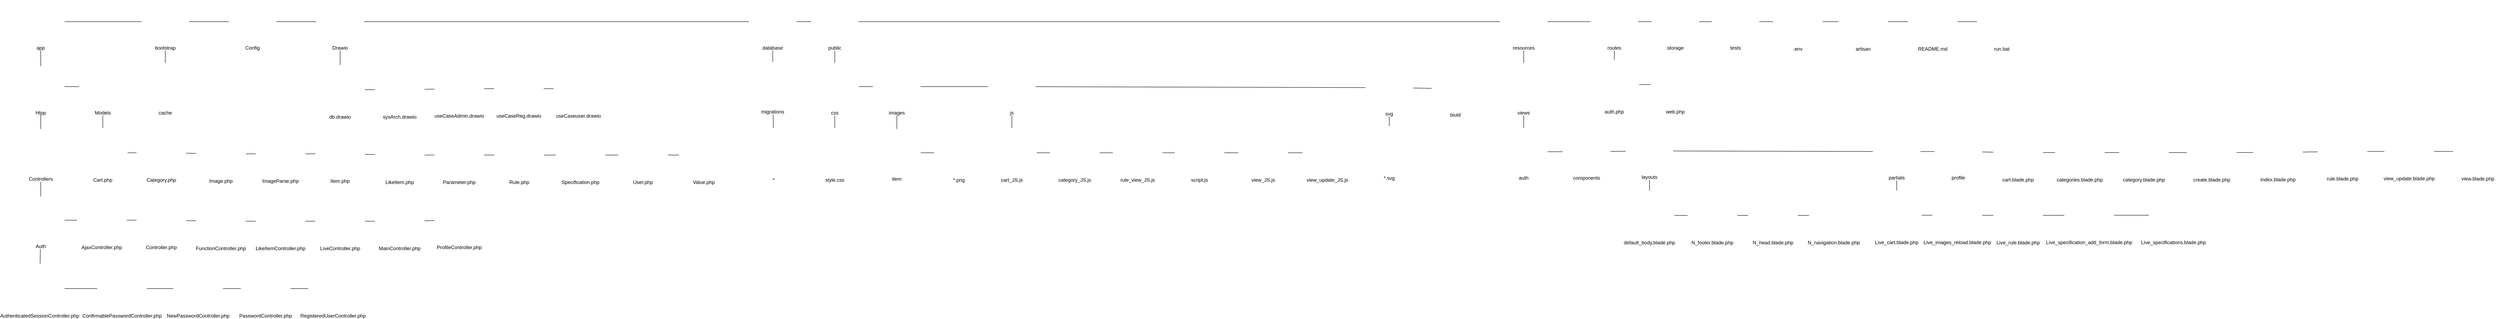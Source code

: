 <mxfile>
    <diagram id="yG9zDVficsGJ1vfVRRgx" name="Page-1">
        <mxGraphModel dx="2210" dy="1505" grid="0" gridSize="10" guides="1" tooltips="1" connect="1" arrows="1" fold="1" page="0" pageScale="1" pageWidth="850" pageHeight="1100" math="0" shadow="0">
            <root>
                <mxCell id="0"/>
                <mxCell id="1" parent="0"/>
                <mxCell id="23" value="" style="edgeStyle=none;curved=1;rounded=0;orthogonalLoop=1;jettySize=auto;html=1;fontColor=default;endArrow=none;endFill=0;startSize=14;endSize=14;sourcePerimeterSpacing=8;targetPerimeterSpacing=8;" edge="1" parent="1" source="5" target="22">
                    <mxGeometry relative="1" as="geometry"/>
                </mxCell>
                <mxCell id="5" value="AjaxController.php" style="shape=image;imageAspect=0;aspect=fixed;verticalLabelPosition=bottom;verticalAlign=top;image=https://www.svgrepo.com/show/532778/file-minus-alt.svg;" parent="1" vertex="1">
                    <mxGeometry x="-150" y="388.5" width="104" height="104" as="geometry"/>
                </mxCell>
                <mxCell id="11" value="" style="edgeStyle=none;curved=1;rounded=0;orthogonalLoop=1;jettySize=auto;html=1;endArrow=none;startSize=14;endSize=14;sourcePerimeterSpacing=8;targetPerimeterSpacing=8;entryX=0.5;entryY=0;entryDx=0;entryDy=0;endFill=0;" edge="1" parent="1" source="6" target="14">
                    <mxGeometry relative="1" as="geometry">
                        <mxPoint x="-245.5" y="75" as="targetPoint"/>
                    </mxGeometry>
                </mxCell>
                <mxCell id="6" value="app" style="shape=image;imageAspect=0;aspect=fixed;verticalLabelPosition=bottom;verticalAlign=top;image=https://www.svgrepo.com/show/532810/folder.svg;imageBackground=#FFFFFF;labelBackgroundColor=#FFFFFF;labelBorderColor=none;fontColor=default;" parent="1" vertex="1">
                    <mxGeometry x="-295" y="-89" width="99" height="99" as="geometry"/>
                </mxCell>
                <mxCell id="13" value="" style="edgeStyle=none;curved=1;rounded=0;orthogonalLoop=1;jettySize=auto;html=1;fontColor=default;endArrow=none;startSize=14;endSize=14;sourcePerimeterSpacing=8;targetPerimeterSpacing=8;endFill=0;" edge="1" parent="1" source="12" target="6">
                    <mxGeometry relative="1" as="geometry"/>
                </mxCell>
                <mxCell id="75" value="" style="edgeStyle=none;curved=1;rounded=0;orthogonalLoop=1;jettySize=auto;html=1;fontColor=default;endArrow=none;endFill=0;startSize=14;endSize=14;sourcePerimeterSpacing=8;targetPerimeterSpacing=8;" edge="1" parent="1" source="12" target="74">
                    <mxGeometry relative="1" as="geometry"/>
                </mxCell>
                <mxCell id="77" value="" style="edgeStyle=none;curved=1;rounded=0;orthogonalLoop=1;jettySize=auto;html=1;fontColor=default;endArrow=none;endFill=0;startSize=14;endSize=14;sourcePerimeterSpacing=8;targetPerimeterSpacing=8;" edge="1" parent="1" source="12" target="76">
                    <mxGeometry relative="1" as="geometry"/>
                </mxCell>
                <mxCell id="12" value="bootstrap&#10;" style="shape=image;imageAspect=0;aspect=fixed;verticalLabelPosition=bottom;verticalAlign=top;image=https://www.svgrepo.com/show/532810/folder.svg;imageBackground=#FFFFFF;labelBackgroundColor=#FFFFFF;labelBorderColor=none;fontColor=default;" vertex="1" parent="1">
                    <mxGeometry x="6" y="-89" width="99" height="99" as="geometry"/>
                </mxCell>
                <mxCell id="16" value="" style="edgeStyle=none;curved=1;rounded=0;orthogonalLoop=1;jettySize=auto;html=1;fontColor=default;endArrow=none;endFill=0;startSize=14;endSize=14;sourcePerimeterSpacing=8;targetPerimeterSpacing=8;" edge="1" parent="1" source="14" target="15">
                    <mxGeometry relative="1" as="geometry"/>
                </mxCell>
                <mxCell id="18" value="" style="edgeStyle=none;curved=1;rounded=0;orthogonalLoop=1;jettySize=auto;html=1;fontColor=default;endArrow=none;endFill=0;startSize=14;endSize=14;sourcePerimeterSpacing=8;targetPerimeterSpacing=8;" edge="1" parent="1" source="14" target="17">
                    <mxGeometry relative="1" as="geometry"/>
                </mxCell>
                <mxCell id="14" value="Htpp" style="shape=image;imageAspect=0;aspect=fixed;verticalLabelPosition=bottom;verticalAlign=top;image=https://www.svgrepo.com/show/532810/folder.svg;imageBackground=#FFFFFF;labelBackgroundColor=#FFFFFF;labelBorderColor=none;fontColor=default;" vertex="1" parent="1">
                    <mxGeometry x="-295" y="68" width="99" height="99" as="geometry"/>
                </mxCell>
                <mxCell id="50" value="" style="edgeStyle=none;curved=1;rounded=0;orthogonalLoop=1;jettySize=auto;html=1;fontColor=default;endArrow=none;endFill=0;startSize=14;endSize=14;sourcePerimeterSpacing=8;targetPerimeterSpacing=8;" edge="1" parent="1" source="15" target="49">
                    <mxGeometry relative="1" as="geometry"/>
                </mxCell>
                <mxCell id="15" value="Models" style="shape=image;imageAspect=0;aspect=fixed;verticalLabelPosition=bottom;verticalAlign=top;image=https://www.svgrepo.com/show/532810/folder.svg;imageBackground=#FFFFFF;labelBackgroundColor=#FFFFFF;labelBorderColor=none;fontColor=default;" vertex="1" parent="1">
                    <mxGeometry x="-145" y="68" width="99" height="99" as="geometry"/>
                </mxCell>
                <mxCell id="20" value="" style="edgeStyle=none;curved=1;rounded=0;orthogonalLoop=1;jettySize=auto;html=1;fontColor=default;endArrow=none;endFill=0;startSize=14;endSize=14;sourcePerimeterSpacing=8;targetPerimeterSpacing=8;" edge="1" parent="1" source="17" target="19">
                    <mxGeometry relative="1" as="geometry"/>
                </mxCell>
                <mxCell id="17" value="Controllers" style="shape=image;imageAspect=0;aspect=fixed;verticalLabelPosition=bottom;verticalAlign=top;image=https://www.svgrepo.com/show/532810/folder.svg;imageBackground=#FFFFFF;labelBackgroundColor=#FFFFFF;labelBorderColor=none;fontColor=default;" vertex="1" parent="1">
                    <mxGeometry x="-295" y="228" width="99" height="99" as="geometry"/>
                </mxCell>
                <mxCell id="21" value="" style="edgeStyle=none;curved=1;rounded=0;orthogonalLoop=1;jettySize=auto;html=1;fontColor=default;endArrow=none;endFill=0;startSize=14;endSize=14;sourcePerimeterSpacing=8;targetPerimeterSpacing=8;" edge="1" parent="1" source="19" target="5">
                    <mxGeometry relative="1" as="geometry"/>
                </mxCell>
                <mxCell id="38" value="" style="edgeStyle=none;curved=1;rounded=0;orthogonalLoop=1;jettySize=auto;html=1;fontColor=default;endArrow=none;endFill=0;startSize=14;endSize=14;sourcePerimeterSpacing=8;targetPerimeterSpacing=8;" edge="1" parent="1" source="19" target="37">
                    <mxGeometry relative="1" as="geometry"/>
                </mxCell>
                <mxCell id="19" value="Auth" style="shape=image;imageAspect=0;aspect=fixed;verticalLabelPosition=bottom;verticalAlign=top;image=https://www.svgrepo.com/show/532810/folder.svg;imageBackground=#FFFFFF;labelBackgroundColor=#FFFFFF;labelBorderColor=none;fontColor=default;" vertex="1" parent="1">
                    <mxGeometry x="-295" y="391" width="99" height="99" as="geometry"/>
                </mxCell>
                <mxCell id="22" value="Controller.php" style="shape=image;imageAspect=0;aspect=fixed;verticalLabelPosition=bottom;verticalAlign=top;image=https://www.svgrepo.com/show/532778/file-minus-alt.svg;" vertex="1" parent="1">
                    <mxGeometry x="-6" y="388.5" width="104" height="104" as="geometry"/>
                </mxCell>
                <mxCell id="25" value="" style="edgeStyle=none;curved=1;rounded=0;orthogonalLoop=1;jettySize=auto;html=1;fontColor=default;endArrow=none;endFill=0;startSize=14;endSize=14;sourcePerimeterSpacing=8;targetPerimeterSpacing=8;" edge="1" parent="1" source="24" target="22">
                    <mxGeometry relative="1" as="geometry"/>
                </mxCell>
                <mxCell id="27" value="" style="edgeStyle=none;curved=1;rounded=0;orthogonalLoop=1;jettySize=auto;html=1;fontColor=default;endArrow=none;endFill=0;startSize=14;endSize=14;sourcePerimeterSpacing=8;targetPerimeterSpacing=8;" edge="1" parent="1" source="24" target="26">
                    <mxGeometry relative="1" as="geometry"/>
                </mxCell>
                <mxCell id="24" value="FunctionController.php" style="shape=image;imageAspect=0;aspect=fixed;verticalLabelPosition=bottom;verticalAlign=top;image=https://www.svgrepo.com/show/532778/file-minus-alt.svg;labelBackgroundColor=#FFFFFF;labelBorderColor=none;fontColor=default;" vertex="1" parent="1">
                    <mxGeometry x="138" y="391" width="104" height="104" as="geometry"/>
                </mxCell>
                <mxCell id="29" value="" style="edgeStyle=none;curved=1;rounded=0;orthogonalLoop=1;jettySize=auto;html=1;fontColor=default;endArrow=none;endFill=0;startSize=14;endSize=14;sourcePerimeterSpacing=8;targetPerimeterSpacing=8;" edge="1" parent="1" source="26" target="28">
                    <mxGeometry relative="1" as="geometry"/>
                </mxCell>
                <mxCell id="26" value="LikeItemController.php" style="shape=image;imageAspect=0;aspect=fixed;verticalLabelPosition=bottom;verticalAlign=top;image=https://www.svgrepo.com/show/532778/file-minus-alt.svg;labelBackgroundColor=#FFFFFF;labelBorderColor=none;fontColor=default;" vertex="1" parent="1">
                    <mxGeometry x="282" y="391" width="104" height="104" as="geometry"/>
                </mxCell>
                <mxCell id="34" value="" style="edgeStyle=none;curved=1;rounded=0;orthogonalLoop=1;jettySize=auto;html=1;fontColor=default;endArrow=none;endFill=0;startSize=14;endSize=14;sourcePerimeterSpacing=8;targetPerimeterSpacing=8;" edge="1" parent="1" source="28" target="32">
                    <mxGeometry relative="1" as="geometry"/>
                </mxCell>
                <mxCell id="28" value="LiveController.php" style="shape=image;imageAspect=0;aspect=fixed;verticalLabelPosition=bottom;verticalAlign=top;image=https://www.svgrepo.com/show/532778/file-minus-alt.svg;labelBackgroundColor=#FFFFFF;labelBorderColor=none;fontColor=default;" vertex="1" parent="1">
                    <mxGeometry x="426" y="391" width="104" height="104" as="geometry"/>
                </mxCell>
                <mxCell id="35" value="" style="edgeStyle=none;curved=1;rounded=0;orthogonalLoop=1;jettySize=auto;html=1;fontColor=default;endArrow=none;endFill=0;startSize=14;endSize=14;sourcePerimeterSpacing=8;targetPerimeterSpacing=8;" edge="1" parent="1" source="32" target="33">
                    <mxGeometry relative="1" as="geometry"/>
                </mxCell>
                <mxCell id="32" value="MainController.php" style="shape=image;imageAspect=0;aspect=fixed;verticalLabelPosition=bottom;verticalAlign=top;image=https://www.svgrepo.com/show/532778/file-minus-alt.svg;labelBackgroundColor=#FFFFFF;labelBorderColor=none;fontColor=default;" vertex="1" parent="1">
                    <mxGeometry x="570" y="391" width="104" height="104" as="geometry"/>
                </mxCell>
                <mxCell id="33" value="ProfileController.php" style="shape=image;imageAspect=0;aspect=fixed;verticalLabelPosition=bottom;verticalAlign=top;image=https://www.svgrepo.com/show/532778/file-minus-alt.svg;labelBackgroundColor=#FFFFFF;labelBorderColor=none;fontColor=default;" vertex="1" parent="1">
                    <mxGeometry x="714" y="388.5" width="104" height="104" as="geometry"/>
                </mxCell>
                <mxCell id="40" value="" style="edgeStyle=none;curved=1;rounded=0;orthogonalLoop=1;jettySize=auto;html=1;fontColor=default;endArrow=none;endFill=0;startSize=14;endSize=14;sourcePerimeterSpacing=8;targetPerimeterSpacing=8;" edge="1" parent="1" source="37" target="39">
                    <mxGeometry relative="1" as="geometry"/>
                </mxCell>
                <mxCell id="37" value="AuthenticatedSessionController.php" style="shape=image;imageAspect=0;aspect=fixed;verticalLabelPosition=bottom;verticalAlign=top;image=https://www.svgrepo.com/show/532778/file-minus-alt.svg;" vertex="1" parent="1">
                    <mxGeometry x="-300" y="554" width="104" height="104" as="geometry"/>
                </mxCell>
                <mxCell id="42" value="" style="edgeStyle=none;curved=1;rounded=0;orthogonalLoop=1;jettySize=auto;html=1;fontColor=default;endArrow=none;endFill=0;startSize=14;endSize=14;sourcePerimeterSpacing=8;targetPerimeterSpacing=8;" edge="1" parent="1" source="39" target="41">
                    <mxGeometry relative="1" as="geometry"/>
                </mxCell>
                <mxCell id="39" value="ConfirmablePasswordController.php" style="shape=image;imageAspect=0;aspect=fixed;verticalLabelPosition=bottom;verticalAlign=top;image=https://www.svgrepo.com/show/532778/file-minus-alt.svg;" vertex="1" parent="1">
                    <mxGeometry x="-101" y="554" width="104" height="104" as="geometry"/>
                </mxCell>
                <mxCell id="44" value="" style="edgeStyle=none;curved=1;rounded=0;orthogonalLoop=1;jettySize=auto;html=1;fontColor=default;endArrow=none;endFill=0;startSize=14;endSize=14;sourcePerimeterSpacing=8;targetPerimeterSpacing=8;" edge="1" parent="1" source="41" target="43">
                    <mxGeometry relative="1" as="geometry"/>
                </mxCell>
                <mxCell id="41" value="NewPasswordController.php" style="shape=image;imageAspect=0;aspect=fixed;verticalLabelPosition=bottom;verticalAlign=top;image=https://www.svgrepo.com/show/532778/file-minus-alt.svg;" vertex="1" parent="1">
                    <mxGeometry x="83" y="554" width="104" height="104" as="geometry"/>
                </mxCell>
                <mxCell id="46" value="" style="edgeStyle=none;curved=1;rounded=0;orthogonalLoop=1;jettySize=auto;html=1;fontColor=default;endArrow=none;endFill=0;startSize=14;endSize=14;sourcePerimeterSpacing=8;targetPerimeterSpacing=8;" edge="1" parent="1" source="43" target="45">
                    <mxGeometry relative="1" as="geometry"/>
                </mxCell>
                <mxCell id="43" value="PasswordController.php" style="shape=image;imageAspect=0;aspect=fixed;verticalLabelPosition=bottom;verticalAlign=top;image=https://www.svgrepo.com/show/532778/file-minus-alt.svg;" vertex="1" parent="1">
                    <mxGeometry x="246" y="554" width="104" height="104" as="geometry"/>
                </mxCell>
                <mxCell id="45" value="RegisteredUserController.php" style="shape=image;imageAspect=0;aspect=fixed;verticalLabelPosition=bottom;verticalAlign=top;image=https://www.svgrepo.com/show/532778/file-minus-alt.svg;" vertex="1" parent="1">
                    <mxGeometry x="409" y="554" width="104" height="104" as="geometry"/>
                </mxCell>
                <mxCell id="52" value="" style="edgeStyle=none;curved=1;rounded=0;orthogonalLoop=1;jettySize=auto;html=1;fontColor=default;endArrow=none;endFill=0;startSize=14;endSize=14;sourcePerimeterSpacing=8;targetPerimeterSpacing=8;" edge="1" parent="1" source="49" target="51">
                    <mxGeometry relative="1" as="geometry"/>
                </mxCell>
                <mxCell id="49" value="Cart.php" style="shape=image;imageAspect=0;aspect=fixed;verticalLabelPosition=bottom;verticalAlign=top;image=https://www.svgrepo.com/show/532778/file-minus-alt.svg;" vertex="1" parent="1">
                    <mxGeometry x="-147.5" y="225.5" width="104" height="104" as="geometry"/>
                </mxCell>
                <mxCell id="54" value="" style="edgeStyle=none;curved=1;rounded=0;orthogonalLoop=1;jettySize=auto;html=1;fontColor=default;endArrow=none;endFill=0;startSize=14;endSize=14;sourcePerimeterSpacing=8;targetPerimeterSpacing=8;" edge="1" parent="1" source="51" target="53">
                    <mxGeometry relative="1" as="geometry"/>
                </mxCell>
                <mxCell id="51" value="Category.php" style="shape=image;imageAspect=0;aspect=fixed;verticalLabelPosition=bottom;verticalAlign=top;image=https://www.svgrepo.com/show/532778/file-minus-alt.svg;" vertex="1" parent="1">
                    <mxGeometry x="-6" y="225.5" width="104" height="104" as="geometry"/>
                </mxCell>
                <mxCell id="56" value="" style="edgeStyle=none;curved=1;rounded=0;orthogonalLoop=1;jettySize=auto;html=1;fontColor=default;endArrow=none;endFill=0;startSize=14;endSize=14;sourcePerimeterSpacing=8;targetPerimeterSpacing=8;" edge="1" parent="1" source="53" target="55">
                    <mxGeometry relative="1" as="geometry"/>
                </mxCell>
                <mxCell id="53" value="Image.php" style="shape=image;imageAspect=0;aspect=fixed;verticalLabelPosition=bottom;verticalAlign=top;image=https://www.svgrepo.com/show/532778/file-minus-alt.svg;" vertex="1" parent="1">
                    <mxGeometry x="138" y="228" width="104" height="104" as="geometry"/>
                </mxCell>
                <mxCell id="58" value="" style="edgeStyle=none;curved=1;rounded=0;orthogonalLoop=1;jettySize=auto;html=1;fontColor=default;endArrow=none;endFill=0;startSize=14;endSize=14;sourcePerimeterSpacing=8;targetPerimeterSpacing=8;" edge="1" parent="1" source="55" target="57">
                    <mxGeometry relative="1" as="geometry"/>
                </mxCell>
                <UserObject label="ImageParse.php" link="ImageParse.php" id="55">
                    <mxCell style="shape=image;imageAspect=0;aspect=fixed;verticalLabelPosition=bottom;verticalAlign=top;image=https://www.svgrepo.com/show/532778/file-minus-alt.svg;" vertex="1" parent="1">
                        <mxGeometry x="282" y="228" width="104" height="104" as="geometry"/>
                    </mxCell>
                </UserObject>
                <mxCell id="60" value="" style="edgeStyle=none;curved=1;rounded=0;orthogonalLoop=1;jettySize=auto;html=1;fontColor=default;endArrow=none;endFill=0;startSize=14;endSize=14;sourcePerimeterSpacing=8;targetPerimeterSpacing=8;" edge="1" parent="1" source="57" target="59">
                    <mxGeometry relative="1" as="geometry"/>
                </mxCell>
                <UserObject label="Item.php" link="Item.php" id="57">
                    <mxCell style="shape=image;imageAspect=0;aspect=fixed;verticalLabelPosition=bottom;verticalAlign=top;image=https://www.svgrepo.com/show/532778/file-minus-alt.svg;" vertex="1" parent="1">
                        <mxGeometry x="426" y="228" width="104" height="104" as="geometry"/>
                    </mxCell>
                </UserObject>
                <mxCell id="62" value="" style="edgeStyle=none;curved=1;rounded=0;orthogonalLoop=1;jettySize=auto;html=1;fontColor=default;endArrow=none;endFill=0;startSize=14;endSize=14;sourcePerimeterSpacing=8;targetPerimeterSpacing=8;" edge="1" parent="1" source="59" target="61">
                    <mxGeometry relative="1" as="geometry"/>
                </mxCell>
                <UserObject label="LikeItem.php" link="LikeItem.php" id="59">
                    <mxCell style="shape=image;imageAspect=0;aspect=fixed;verticalLabelPosition=bottom;verticalAlign=top;image=https://www.svgrepo.com/show/532778/file-minus-alt.svg;" vertex="1" parent="1">
                        <mxGeometry x="570" y="231" width="104" height="104" as="geometry"/>
                    </mxCell>
                </UserObject>
                <mxCell id="65" value="" style="edgeStyle=none;curved=1;rounded=0;orthogonalLoop=1;jettySize=auto;html=1;fontColor=default;endArrow=none;endFill=0;startSize=14;endSize=14;sourcePerimeterSpacing=8;targetPerimeterSpacing=8;" edge="1" parent="1" source="61" target="64">
                    <mxGeometry relative="1" as="geometry"/>
                </mxCell>
                <UserObject label="Parameter.php" link="Parameter.php" id="61">
                    <mxCell style="shape=image;imageAspect=0;aspect=fixed;verticalLabelPosition=bottom;verticalAlign=top;image=https://www.svgrepo.com/show/532778/file-minus-alt.svg;" vertex="1" parent="1">
                        <mxGeometry x="714" y="231" width="104" height="104" as="geometry"/>
                    </mxCell>
                </UserObject>
                <mxCell id="67" value="" style="edgeStyle=none;curved=1;rounded=0;orthogonalLoop=1;jettySize=auto;html=1;fontColor=default;endArrow=none;endFill=0;startSize=14;endSize=14;sourcePerimeterSpacing=8;targetPerimeterSpacing=8;" edge="1" parent="1" source="64" target="66">
                    <mxGeometry relative="1" as="geometry"/>
                </mxCell>
                <UserObject label="Rule.php" link="Rule.php" id="64">
                    <mxCell style="shape=image;imageAspect=0;aspect=fixed;verticalLabelPosition=bottom;verticalAlign=top;image=https://www.svgrepo.com/show/532778/file-minus-alt.svg;" vertex="1" parent="1">
                        <mxGeometry x="859" y="231" width="104" height="104" as="geometry"/>
                    </mxCell>
                </UserObject>
                <mxCell id="69" value="" style="edgeStyle=none;curved=1;rounded=0;orthogonalLoop=1;jettySize=auto;html=1;fontColor=default;endArrow=none;endFill=0;startSize=14;endSize=14;sourcePerimeterSpacing=8;targetPerimeterSpacing=8;" edge="1" parent="1" source="66" target="68">
                    <mxGeometry relative="1" as="geometry"/>
                </mxCell>
                <UserObject label="Specification.php" link="Specification.php" id="66">
                    <mxCell style="shape=image;imageAspect=0;aspect=fixed;verticalLabelPosition=bottom;verticalAlign=top;image=https://www.svgrepo.com/show/532778/file-minus-alt.svg;" vertex="1" parent="1">
                        <mxGeometry x="1007" y="231" width="104" height="104" as="geometry"/>
                    </mxCell>
                </UserObject>
                <mxCell id="71" value="" style="edgeStyle=none;curved=1;rounded=0;orthogonalLoop=1;jettySize=auto;html=1;fontColor=default;endArrow=none;endFill=0;startSize=14;endSize=14;sourcePerimeterSpacing=8;targetPerimeterSpacing=8;" edge="1" parent="1" source="68" target="70">
                    <mxGeometry relative="1" as="geometry"/>
                </mxCell>
                <UserObject label="User.php" link="User.php" id="68">
                    <mxCell style="shape=image;imageAspect=0;aspect=fixed;verticalLabelPosition=bottom;verticalAlign=top;image=https://www.svgrepo.com/show/532778/file-minus-alt.svg;" vertex="1" parent="1">
                        <mxGeometry x="1158" y="231" width="104" height="104" as="geometry"/>
                    </mxCell>
                </UserObject>
                <UserObject label="Value.php" link="Value.php" id="70">
                    <mxCell style="shape=image;imageAspect=0;aspect=fixed;verticalLabelPosition=bottom;verticalAlign=top;image=https://www.svgrepo.com/show/532778/file-minus-alt.svg;" vertex="1" parent="1">
                        <mxGeometry x="1305" y="231" width="104" height="104" as="geometry"/>
                    </mxCell>
                </UserObject>
                <mxCell id="74" value="cache" style="shape=image;imageAspect=0;aspect=fixed;verticalLabelPosition=bottom;verticalAlign=top;image=https://www.svgrepo.com/show/532810/folder.svg;imageBackground=#FFFFFF;labelBackgroundColor=#FFFFFF;labelBorderColor=none;fontColor=default;" vertex="1" parent="1">
                    <mxGeometry x="6" y="68" width="99" height="99" as="geometry"/>
                </mxCell>
                <mxCell id="79" value="" style="edgeStyle=none;curved=1;rounded=0;orthogonalLoop=1;jettySize=auto;html=1;fontColor=default;endArrow=none;endFill=0;startSize=14;endSize=14;sourcePerimeterSpacing=8;targetPerimeterSpacing=8;" edge="1" parent="1" source="76" target="78">
                    <mxGeometry relative="1" as="geometry"/>
                </mxCell>
                <mxCell id="76" value="Config" style="shape=image;imageAspect=0;aspect=fixed;verticalLabelPosition=bottom;verticalAlign=top;image=https://www.svgrepo.com/show/532810/folder.svg;imageBackground=#FFFFFF;labelBackgroundColor=#FFFFFF;labelBorderColor=none;fontColor=default;" vertex="1" parent="1">
                    <mxGeometry x="217" y="-89" width="99" height="99" as="geometry"/>
                </mxCell>
                <mxCell id="92" value="" style="edgeStyle=none;curved=1;rounded=0;orthogonalLoop=1;jettySize=auto;html=1;fontColor=default;endArrow=none;endFill=0;startSize=14;endSize=14;sourcePerimeterSpacing=8;targetPerimeterSpacing=8;" edge="1" parent="1" source="78" target="91">
                    <mxGeometry relative="1" as="geometry"/>
                </mxCell>
                <mxCell id="207" value="" style="edgeStyle=none;curved=1;rounded=0;orthogonalLoop=1;jettySize=auto;html=1;fontColor=default;endArrow=none;endFill=0;startSize=14;endSize=14;sourcePerimeterSpacing=8;targetPerimeterSpacing=8;" edge="1" parent="1" source="78" target="80">
                    <mxGeometry relative="1" as="geometry"/>
                </mxCell>
                <mxCell id="78" value="Drawio" style="shape=image;imageAspect=0;aspect=fixed;verticalLabelPosition=bottom;verticalAlign=top;image=https://www.svgrepo.com/show/532810/folder.svg;imageBackground=#FFFFFF;labelBackgroundColor=#FFFFFF;labelBorderColor=none;fontColor=default;" vertex="1" parent="1">
                    <mxGeometry x="428.5" y="-89" width="99" height="99" as="geometry"/>
                </mxCell>
                <mxCell id="82" value="" style="edgeStyle=none;curved=1;rounded=0;orthogonalLoop=1;jettySize=auto;html=1;fontColor=default;endArrow=none;endFill=0;startSize=14;endSize=14;sourcePerimeterSpacing=8;targetPerimeterSpacing=8;" edge="1" parent="1" source="80" target="81">
                    <mxGeometry relative="1" as="geometry"/>
                </mxCell>
                <UserObject label="db.drawio" link="Item.php" id="80">
                    <mxCell style="shape=image;imageAspect=0;aspect=fixed;verticalLabelPosition=bottom;verticalAlign=top;image=https://www.svgrepo.com/show/532778/file-minus-alt.svg;" vertex="1" parent="1">
                        <mxGeometry x="426" y="73" width="104" height="104" as="geometry"/>
                    </mxCell>
                </UserObject>
                <mxCell id="85" value="" style="edgeStyle=none;curved=1;rounded=0;orthogonalLoop=1;jettySize=auto;html=1;fontColor=default;endArrow=none;endFill=0;startSize=14;endSize=14;sourcePerimeterSpacing=8;targetPerimeterSpacing=8;" edge="1" parent="1" source="81" target="84">
                    <mxGeometry relative="1" as="geometry"/>
                </mxCell>
                <UserObject label="sysArch.drawio" link="Item.php" id="81">
                    <mxCell style="shape=image;imageAspect=0;aspect=fixed;verticalLabelPosition=bottom;verticalAlign=top;image=https://www.svgrepo.com/show/532778/file-minus-alt.svg;labelBackgroundColor=#FFFFFF;labelBorderColor=none;fontColor=default;" vertex="1" parent="1">
                        <mxGeometry x="570" y="73" width="104" height="104" as="geometry"/>
                    </mxCell>
                </UserObject>
                <mxCell id="87" value="" style="edgeStyle=none;curved=1;rounded=0;orthogonalLoop=1;jettySize=auto;html=1;fontColor=default;endArrow=none;endFill=0;startSize=14;endSize=14;sourcePerimeterSpacing=8;targetPerimeterSpacing=8;" edge="1" parent="1" source="84" target="86">
                    <mxGeometry relative="1" as="geometry"/>
                </mxCell>
                <UserObject label="useCaseAdmin.drawio" link="Item.php" id="84">
                    <mxCell style="shape=image;imageAspect=0;aspect=fixed;verticalLabelPosition=bottom;verticalAlign=top;image=https://www.svgrepo.com/show/532778/file-minus-alt.svg;labelBackgroundColor=#FFFFFF;labelBorderColor=none;fontColor=default;" vertex="1" parent="1">
                        <mxGeometry x="714" y="70.5" width="104" height="104" as="geometry"/>
                    </mxCell>
                </UserObject>
                <mxCell id="89" value="" style="edgeStyle=none;curved=1;rounded=0;orthogonalLoop=1;jettySize=auto;html=1;fontColor=default;endArrow=none;endFill=0;startSize=14;endSize=14;sourcePerimeterSpacing=8;targetPerimeterSpacing=8;" edge="1" parent="1" source="86" target="88">
                    <mxGeometry relative="1" as="geometry"/>
                </mxCell>
                <UserObject label="useCaseReg.drawio" link="Item.php" id="86">
                    <mxCell style="shape=image;imageAspect=0;aspect=fixed;verticalLabelPosition=bottom;verticalAlign=top;image=https://www.svgrepo.com/show/532778/file-minus-alt.svg;labelBackgroundColor=#FFFFFF;labelBorderColor=none;fontColor=default;" vertex="1" parent="1">
                        <mxGeometry x="858" y="70.5" width="104" height="104" as="geometry"/>
                    </mxCell>
                </UserObject>
                <UserObject label="useCaseuser.drawio" link="Item.php" id="88">
                    <mxCell style="shape=image;imageAspect=0;aspect=fixed;verticalLabelPosition=bottom;verticalAlign=top;image=https://www.svgrepo.com/show/532778/file-minus-alt.svg;labelBackgroundColor=#FFFFFF;labelBorderColor=none;fontColor=default;" vertex="1" parent="1">
                        <mxGeometry x="1002" y="70.5" width="104" height="104" as="geometry"/>
                    </mxCell>
                </UserObject>
                <mxCell id="94" value="" style="edgeStyle=none;curved=1;rounded=0;orthogonalLoop=1;jettySize=auto;html=1;fontColor=default;endArrow=none;endFill=0;startSize=14;endSize=14;sourcePerimeterSpacing=8;targetPerimeterSpacing=8;" edge="1" parent="1" source="91" target="93">
                    <mxGeometry relative="1" as="geometry"/>
                </mxCell>
                <mxCell id="98" value="" style="edgeStyle=none;curved=1;rounded=0;orthogonalLoop=1;jettySize=auto;html=1;fontColor=default;endArrow=none;endFill=0;startSize=14;endSize=14;sourcePerimeterSpacing=8;targetPerimeterSpacing=8;" edge="1" parent="1" source="91" target="97">
                    <mxGeometry relative="1" as="geometry"/>
                </mxCell>
                <mxCell id="91" value="database" style="shape=image;imageAspect=0;aspect=fixed;verticalLabelPosition=bottom;verticalAlign=top;image=https://www.svgrepo.com/show/532810/folder.svg;imageBackground=#FFFFFF;labelBackgroundColor=#FFFFFF;labelBorderColor=none;fontColor=default;" vertex="1" parent="1">
                    <mxGeometry x="1474" y="-89" width="99" height="99" as="geometry"/>
                </mxCell>
                <mxCell id="96" value="" style="edgeStyle=none;curved=1;rounded=0;orthogonalLoop=1;jettySize=auto;html=1;fontColor=default;endArrow=none;endFill=0;startSize=14;endSize=14;sourcePerimeterSpacing=8;targetPerimeterSpacing=8;" edge="1" parent="1" source="93" target="95">
                    <mxGeometry relative="1" as="geometry"/>
                </mxCell>
                <mxCell id="93" value="migrations" style="shape=image;imageAspect=0;aspect=fixed;verticalLabelPosition=bottom;verticalAlign=top;image=https://www.svgrepo.com/show/532810/folder.svg;imageBackground=#FFFFFF;labelBackgroundColor=#FFFFFF;labelBorderColor=none;fontColor=default;" vertex="1" parent="1">
                    <mxGeometry x="1474" y="65.5" width="99" height="99" as="geometry"/>
                </mxCell>
                <UserObject label="*" link="Value.php" id="95">
                    <mxCell style="shape=image;imageAspect=0;aspect=fixed;verticalLabelPosition=bottom;verticalAlign=top;image=https://www.svgrepo.com/show/532778/file-minus-alt.svg;" vertex="1" parent="1">
                        <mxGeometry x="1474" y="225.5" width="104" height="104" as="geometry"/>
                    </mxCell>
                </UserObject>
                <mxCell id="100" value="" style="edgeStyle=none;curved=1;rounded=0;orthogonalLoop=1;jettySize=auto;html=1;fontColor=default;endArrow=none;endFill=0;startSize=14;endSize=14;sourcePerimeterSpacing=8;targetPerimeterSpacing=8;" edge="1" parent="1" source="97" target="99">
                    <mxGeometry relative="1" as="geometry"/>
                </mxCell>
                <mxCell id="134" value="" style="edgeStyle=none;curved=1;rounded=0;orthogonalLoop=1;jettySize=auto;html=1;fontColor=default;endArrow=none;endFill=0;startSize=14;endSize=14;sourcePerimeterSpacing=8;targetPerimeterSpacing=8;" edge="1" parent="1" source="97" target="133">
                    <mxGeometry relative="1" as="geometry"/>
                </mxCell>
                <mxCell id="97" value="public" style="shape=image;imageAspect=0;aspect=fixed;verticalLabelPosition=bottom;verticalAlign=top;image=https://www.svgrepo.com/show/532810/folder.svg;imageBackground=#FFFFFF;labelBackgroundColor=#FFFFFF;labelBorderColor=none;fontColor=default;" vertex="1" parent="1">
                    <mxGeometry x="1624" y="-89" width="99" height="99" as="geometry"/>
                </mxCell>
                <mxCell id="102" value="" style="edgeStyle=none;curved=1;rounded=0;orthogonalLoop=1;jettySize=auto;html=1;fontColor=default;endArrow=none;endFill=0;startSize=14;endSize=14;sourcePerimeterSpacing=8;targetPerimeterSpacing=8;" edge="1" parent="1" source="99" target="101">
                    <mxGeometry relative="1" as="geometry"/>
                </mxCell>
                <mxCell id="111" value="" style="edgeStyle=none;curved=1;rounded=0;orthogonalLoop=1;jettySize=auto;html=1;fontColor=default;endArrow=none;endFill=0;startSize=14;endSize=14;sourcePerimeterSpacing=8;targetPerimeterSpacing=8;" edge="1" parent="1" source="99" target="110">
                    <mxGeometry relative="1" as="geometry"/>
                </mxCell>
                <mxCell id="99" value="css" style="shape=image;imageAspect=0;aspect=fixed;verticalLabelPosition=bottom;verticalAlign=top;image=https://www.svgrepo.com/show/532810/folder.svg;imageBackground=#FFFFFF;labelBackgroundColor=#FFFFFF;labelBorderColor=none;fontColor=default;" vertex="1" parent="1">
                    <mxGeometry x="1624" y="68" width="99" height="99" as="geometry"/>
                </mxCell>
                <mxCell id="104" value="" style="edgeStyle=none;curved=1;rounded=0;orthogonalLoop=1;jettySize=auto;html=1;fontColor=default;endArrow=none;endFill=0;startSize=14;endSize=14;sourcePerimeterSpacing=8;targetPerimeterSpacing=8;" edge="1" parent="1" source="101" target="103">
                    <mxGeometry relative="1" as="geometry"/>
                </mxCell>
                <mxCell id="113" value="" style="edgeStyle=none;curved=1;rounded=0;orthogonalLoop=1;jettySize=auto;html=1;fontColor=default;endArrow=none;endFill=0;startSize=14;endSize=14;sourcePerimeterSpacing=8;targetPerimeterSpacing=8;" edge="1" parent="1" source="101" target="112">
                    <mxGeometry relative="1" as="geometry"/>
                </mxCell>
                <mxCell id="101" value="images" style="shape=image;imageAspect=0;aspect=fixed;verticalLabelPosition=bottom;verticalAlign=top;image=https://www.svgrepo.com/show/532810/folder.svg;imageBackground=#FFFFFF;labelBackgroundColor=#FFFFFF;labelBorderColor=none;fontColor=default;" vertex="1" parent="1">
                    <mxGeometry x="1774" y="68" width="99" height="99" as="geometry"/>
                </mxCell>
                <mxCell id="106" value="" style="edgeStyle=none;curved=1;rounded=0;orthogonalLoop=1;jettySize=auto;html=1;fontColor=default;endArrow=none;endFill=0;startSize=14;endSize=14;sourcePerimeterSpacing=8;targetPerimeterSpacing=8;" edge="1" parent="1" source="103" target="105">
                    <mxGeometry relative="1" as="geometry"/>
                </mxCell>
                <mxCell id="119" value="" style="edgeStyle=none;curved=1;rounded=0;orthogonalLoop=1;jettySize=auto;html=1;fontColor=default;endArrow=none;endFill=0;startSize=14;endSize=14;sourcePerimeterSpacing=8;targetPerimeterSpacing=8;" edge="1" parent="1" source="103" target="118">
                    <mxGeometry relative="1" as="geometry"/>
                </mxCell>
                <mxCell id="103" value="js" style="shape=image;imageAspect=0;aspect=fixed;verticalLabelPosition=bottom;verticalAlign=top;image=https://www.svgrepo.com/show/532810/folder.svg;imageBackground=#FFFFFF;labelBackgroundColor=#FFFFFF;labelBorderColor=none;fontColor=default;" vertex="1" parent="1">
                    <mxGeometry x="2052" y="68" width="99" height="99" as="geometry"/>
                </mxCell>
                <mxCell id="109" value="" style="edgeStyle=none;curved=1;rounded=0;orthogonalLoop=1;jettySize=auto;html=1;fontColor=default;endArrow=none;endFill=0;startSize=14;endSize=14;sourcePerimeterSpacing=8;targetPerimeterSpacing=8;" edge="1" parent="1" source="105" target="108">
                    <mxGeometry relative="1" as="geometry"/>
                </mxCell>
                <mxCell id="132" value="" style="edgeStyle=none;curved=1;rounded=0;orthogonalLoop=1;jettySize=auto;html=1;fontColor=default;endArrow=none;endFill=0;startSize=14;endSize=14;sourcePerimeterSpacing=8;targetPerimeterSpacing=8;" edge="1" parent="1" source="105" target="131">
                    <mxGeometry relative="1" as="geometry"/>
                </mxCell>
                <mxCell id="105" value="svg" style="shape=image;imageAspect=0;aspect=fixed;verticalLabelPosition=bottom;verticalAlign=top;image=https://www.svgrepo.com/show/532810/folder.svg;imageBackground=#FFFFFF;labelBackgroundColor=#FFFFFF;labelBorderColor=none;fontColor=default;" vertex="1" parent="1">
                    <mxGeometry x="2964" y="70.5" width="99" height="99" as="geometry"/>
                </mxCell>
                <mxCell id="108" value="biuld&#10;" style="shape=image;imageAspect=0;aspect=fixed;verticalLabelPosition=bottom;verticalAlign=top;image=https://www.svgrepo.com/show/532810/folder.svg;imageBackground=#FFFFFF;labelBackgroundColor=#FFFFFF;labelBorderColor=none;fontColor=default;" vertex="1" parent="1">
                    <mxGeometry x="3124" y="73" width="99" height="99" as="geometry"/>
                </mxCell>
                <UserObject label="style.css" link="Value.php" id="110">
                    <mxCell style="shape=image;imageAspect=0;aspect=fixed;verticalLabelPosition=bottom;verticalAlign=top;image=https://www.svgrepo.com/show/532778/file-minus-alt.svg;" vertex="1" parent="1">
                        <mxGeometry x="1621.5" y="225.5" width="104" height="104" as="geometry"/>
                    </mxCell>
                </UserObject>
                <mxCell id="117" value="" style="edgeStyle=none;curved=1;rounded=0;orthogonalLoop=1;jettySize=auto;html=1;fontColor=default;endArrow=none;endFill=0;startSize=14;endSize=14;sourcePerimeterSpacing=8;targetPerimeterSpacing=8;" edge="1" parent="1" source="112" target="116">
                    <mxGeometry relative="1" as="geometry"/>
                </mxCell>
                <mxCell id="112" value="item" style="shape=image;imageAspect=0;aspect=fixed;verticalLabelPosition=bottom;verticalAlign=top;image=https://www.svgrepo.com/show/532810/folder.svg;imageBackground=#FFFFFF;labelBackgroundColor=#FFFFFF;labelBorderColor=none;fontColor=default;" vertex="1" parent="1">
                    <mxGeometry x="1774" y="228" width="99" height="99" as="geometry"/>
                </mxCell>
                <UserObject label="*.png" link="Value.php" id="116">
                    <mxCell style="shape=image;imageAspect=0;aspect=fixed;verticalLabelPosition=bottom;verticalAlign=top;image=https://www.svgrepo.com/show/532778/file-minus-alt.svg;" vertex="1" parent="1">
                        <mxGeometry x="1921.5" y="225.5" width="104" height="104" as="geometry"/>
                    </mxCell>
                </UserObject>
                <mxCell id="122" value="" style="edgeStyle=none;curved=1;rounded=0;orthogonalLoop=1;jettySize=auto;html=1;fontColor=default;endArrow=none;endFill=0;startSize=14;endSize=14;sourcePerimeterSpacing=8;targetPerimeterSpacing=8;" edge="1" parent="1" source="118" target="121">
                    <mxGeometry relative="1" as="geometry"/>
                </mxCell>
                <UserObject label="cart_JS.js" link="Value.php" id="118">
                    <mxCell style="shape=image;imageAspect=0;aspect=fixed;verticalLabelPosition=bottom;verticalAlign=top;image=https://www.svgrepo.com/show/532778/file-minus-alt.svg;" vertex="1" parent="1">
                        <mxGeometry x="2049.5" y="225.5" width="104" height="104" as="geometry"/>
                    </mxCell>
                </UserObject>
                <mxCell id="124" value="" style="edgeStyle=none;curved=1;rounded=0;orthogonalLoop=1;jettySize=auto;html=1;fontColor=default;endArrow=none;endFill=0;startSize=14;endSize=14;sourcePerimeterSpacing=8;targetPerimeterSpacing=8;" edge="1" parent="1" source="121" target="123">
                    <mxGeometry relative="1" as="geometry"/>
                </mxCell>
                <UserObject label="category_JS.js" link="Value.php" id="121">
                    <mxCell style="shape=image;imageAspect=0;aspect=fixed;verticalLabelPosition=bottom;verticalAlign=top;image=https://www.svgrepo.com/show/532778/file-minus-alt.svg;" vertex="1" parent="1">
                        <mxGeometry x="2201.5" y="225.5" width="104" height="104" as="geometry"/>
                    </mxCell>
                </UserObject>
                <mxCell id="126" value="" style="edgeStyle=none;curved=1;rounded=0;orthogonalLoop=1;jettySize=auto;html=1;fontColor=default;endArrow=none;endFill=0;startSize=14;endSize=14;sourcePerimeterSpacing=8;targetPerimeterSpacing=8;" edge="1" parent="1" source="123" target="125">
                    <mxGeometry relative="1" as="geometry"/>
                </mxCell>
                <UserObject label="rule_view_JS.js" link="Value.php" id="123">
                    <mxCell style="shape=image;imageAspect=0;aspect=fixed;verticalLabelPosition=bottom;verticalAlign=top;image=https://www.svgrepo.com/show/532778/file-minus-alt.svg;" vertex="1" parent="1">
                        <mxGeometry x="2353.5" y="225.5" width="104" height="104" as="geometry"/>
                    </mxCell>
                </UserObject>
                <mxCell id="128" value="" style="edgeStyle=none;curved=1;rounded=0;orthogonalLoop=1;jettySize=auto;html=1;fontColor=default;endArrow=none;endFill=0;startSize=14;endSize=14;sourcePerimeterSpacing=8;targetPerimeterSpacing=8;" edge="1" parent="1" source="125" target="127">
                    <mxGeometry relative="1" as="geometry"/>
                </mxCell>
                <UserObject label="script.js" link="script.js" id="125">
                    <mxCell style="shape=image;imageAspect=0;aspect=fixed;verticalLabelPosition=bottom;verticalAlign=top;image=https://www.svgrepo.com/show/532778/file-minus-alt.svg;" vertex="1" parent="1">
                        <mxGeometry x="2503" y="225.5" width="104" height="104" as="geometry"/>
                    </mxCell>
                </UserObject>
                <mxCell id="130" value="" style="edgeStyle=none;curved=1;rounded=0;orthogonalLoop=1;jettySize=auto;html=1;fontColor=default;endArrow=none;endFill=0;startSize=14;endSize=14;sourcePerimeterSpacing=8;targetPerimeterSpacing=8;" edge="1" parent="1" source="127" target="129">
                    <mxGeometry relative="1" as="geometry"/>
                </mxCell>
                <UserObject label="view_JS.js" link="script.js" id="127">
                    <mxCell style="shape=image;imageAspect=0;aspect=fixed;verticalLabelPosition=bottom;verticalAlign=top;image=https://www.svgrepo.com/show/532778/file-minus-alt.svg;" vertex="1" parent="1">
                        <mxGeometry x="2657" y="225.5" width="104" height="104" as="geometry"/>
                    </mxCell>
                </UserObject>
                <UserObject label="view_update_JS.js" link="script.js" id="129">
                    <mxCell style="shape=image;imageAspect=0;aspect=fixed;verticalLabelPosition=bottom;verticalAlign=top;image=https://www.svgrepo.com/show/532778/file-minus-alt.svg;" vertex="1" parent="1">
                        <mxGeometry x="2812" y="225.5" width="104" height="104" as="geometry"/>
                    </mxCell>
                </UserObject>
                <UserObject label="*.svg" link="script.js" id="131">
                    <mxCell style="shape=image;imageAspect=0;aspect=fixed;verticalLabelPosition=bottom;verticalAlign=top;image=https://www.svgrepo.com/show/532778/file-minus-alt.svg;" vertex="1" parent="1">
                        <mxGeometry x="2961.5" y="221" width="104" height="104" as="geometry"/>
                    </mxCell>
                </UserObject>
                <mxCell id="136" value="" style="edgeStyle=none;curved=1;rounded=0;orthogonalLoop=1;jettySize=auto;html=1;fontColor=default;endArrow=none;endFill=0;startSize=14;endSize=14;sourcePerimeterSpacing=8;targetPerimeterSpacing=8;" edge="1" parent="1" source="133" target="135">
                    <mxGeometry relative="1" as="geometry"/>
                </mxCell>
                <mxCell id="152" value="" style="edgeStyle=none;curved=1;rounded=0;orthogonalLoop=1;jettySize=auto;html=1;fontColor=default;endArrow=none;endFill=0;startSize=14;endSize=14;sourcePerimeterSpacing=8;targetPerimeterSpacing=8;" edge="1" parent="1" source="133" target="151">
                    <mxGeometry relative="1" as="geometry"/>
                </mxCell>
                <mxCell id="133" value="resources" style="shape=image;imageAspect=0;aspect=fixed;verticalLabelPosition=bottom;verticalAlign=top;image=https://www.svgrepo.com/show/532810/folder.svg;imageBackground=#FFFFFF;labelBackgroundColor=#FFFFFF;labelBorderColor=none;fontColor=default;" vertex="1" parent="1">
                    <mxGeometry x="3289" y="-89" width="99" height="99" as="geometry"/>
                </mxCell>
                <mxCell id="138" value="" style="edgeStyle=none;curved=1;rounded=0;orthogonalLoop=1;jettySize=auto;html=1;fontColor=default;endArrow=none;endFill=0;startSize=14;endSize=14;sourcePerimeterSpacing=8;targetPerimeterSpacing=8;" edge="1" parent="1" source="135" target="137">
                    <mxGeometry relative="1" as="geometry"/>
                </mxCell>
                <mxCell id="199" value="" style="edgeStyle=none;curved=1;rounded=0;orthogonalLoop=1;jettySize=auto;html=1;fontColor=default;endArrow=none;endFill=0;startSize=14;endSize=14;sourcePerimeterSpacing=8;targetPerimeterSpacing=8;" edge="1" parent="1" source="135" target="198">
                    <mxGeometry relative="1" as="geometry"/>
                </mxCell>
                <mxCell id="135" value="routes" style="shape=image;imageAspect=0;aspect=fixed;verticalLabelPosition=bottom;verticalAlign=top;image=https://www.svgrepo.com/show/532810/folder.svg;imageBackground=#FFFFFF;labelBackgroundColor=#FFFFFF;labelBorderColor=none;fontColor=default;" vertex="1" parent="1">
                    <mxGeometry x="3508" y="-89" width="99" height="99" as="geometry"/>
                </mxCell>
                <mxCell id="142" value="" style="edgeStyle=none;curved=1;rounded=0;orthogonalLoop=1;jettySize=auto;html=1;fontColor=default;endArrow=none;endFill=0;startSize=14;endSize=14;sourcePerimeterSpacing=8;targetPerimeterSpacing=8;" edge="1" parent="1" source="137" target="141">
                    <mxGeometry relative="1" as="geometry"/>
                </mxCell>
                <mxCell id="137" value="storage" style="shape=image;imageAspect=0;aspect=fixed;verticalLabelPosition=bottom;verticalAlign=top;image=https://www.svgrepo.com/show/532810/folder.svg;imageBackground=#FFFFFF;labelBackgroundColor=#FFFFFF;labelBorderColor=none;fontColor=default;" vertex="1" parent="1">
                    <mxGeometry x="3655.5" y="-89" width="99" height="99" as="geometry"/>
                </mxCell>
                <mxCell id="145" value="" style="edgeStyle=none;curved=1;rounded=0;orthogonalLoop=1;jettySize=auto;html=1;fontColor=default;endArrow=none;endFill=0;startSize=14;endSize=14;sourcePerimeterSpacing=8;targetPerimeterSpacing=8;" edge="1" parent="1" source="139" target="143">
                    <mxGeometry relative="1" as="geometry"/>
                </mxCell>
                <UserObject label=".env&#10;" link="script.js" id="139">
                    <mxCell style="shape=image;imageAspect=0;aspect=fixed;verticalLabelPosition=bottom;verticalAlign=top;image=https://www.svgrepo.com/show/532778/file-minus-alt.svg;" vertex="1" parent="1">
                        <mxGeometry x="3949" y="-91.5" width="104" height="104" as="geometry"/>
                    </mxCell>
                </UserObject>
                <mxCell id="144" value="" style="edgeStyle=none;curved=1;rounded=0;orthogonalLoop=1;jettySize=auto;html=1;fontColor=default;endArrow=none;endFill=0;startSize=14;endSize=14;sourcePerimeterSpacing=8;targetPerimeterSpacing=8;" edge="1" parent="1" source="141" target="139">
                    <mxGeometry relative="1" as="geometry"/>
                </mxCell>
                <mxCell id="141" value="tests" style="shape=image;imageAspect=0;aspect=fixed;verticalLabelPosition=bottom;verticalAlign=top;image=https://www.svgrepo.com/show/532810/folder.svg;imageBackground=#FFFFFF;labelBackgroundColor=#FFFFFF;labelBorderColor=none;fontColor=default;" vertex="1" parent="1">
                    <mxGeometry x="3801" y="-89" width="99" height="99" as="geometry"/>
                </mxCell>
                <mxCell id="147" value="" style="edgeStyle=none;curved=1;rounded=0;orthogonalLoop=1;jettySize=auto;html=1;fontColor=default;endArrow=none;endFill=0;startSize=14;endSize=14;sourcePerimeterSpacing=8;targetPerimeterSpacing=8;" edge="1" parent="1" source="143" target="146">
                    <mxGeometry relative="1" as="geometry"/>
                </mxCell>
                <UserObject label="artisan" link="script.js" id="143">
                    <mxCell style="shape=image;imageAspect=0;aspect=fixed;verticalLabelPosition=bottom;verticalAlign=top;image=https://www.svgrepo.com/show/532778/file-minus-alt.svg;" vertex="1" parent="1">
                        <mxGeometry x="4107" y="-91.5" width="104" height="104" as="geometry"/>
                    </mxCell>
                </UserObject>
                <mxCell id="150" value="" style="edgeStyle=none;curved=1;rounded=0;orthogonalLoop=1;jettySize=auto;html=1;fontColor=default;endArrow=none;endFill=0;startSize=14;endSize=14;sourcePerimeterSpacing=8;targetPerimeterSpacing=8;" edge="1" parent="1" source="146" target="149">
                    <mxGeometry relative="1" as="geometry"/>
                </mxCell>
                <UserObject label="README.md" link="script.js" id="146">
                    <mxCell style="shape=image;imageAspect=0;aspect=fixed;verticalLabelPosition=bottom;verticalAlign=top;image=https://www.svgrepo.com/show/532778/file-minus-alt.svg;" vertex="1" parent="1">
                        <mxGeometry x="4275" y="-91.5" width="104" height="104" as="geometry"/>
                    </mxCell>
                </UserObject>
                <UserObject label="run.bat" link="script.js" id="149">
                    <mxCell style="shape=image;imageAspect=0;aspect=fixed;verticalLabelPosition=bottom;verticalAlign=top;image=https://www.svgrepo.com/show/532778/file-minus-alt.svg;" vertex="1" parent="1">
                        <mxGeometry x="4442" y="-91.5" width="104" height="104" as="geometry"/>
                    </mxCell>
                </UserObject>
                <mxCell id="154" value="" style="edgeStyle=none;curved=1;rounded=0;orthogonalLoop=1;jettySize=auto;html=1;fontColor=default;endArrow=none;endFill=0;startSize=14;endSize=14;sourcePerimeterSpacing=8;targetPerimeterSpacing=8;" edge="1" parent="1" source="151" target="153">
                    <mxGeometry relative="1" as="geometry"/>
                </mxCell>
                <mxCell id="151" value="views" style="shape=image;imageAspect=0;aspect=fixed;verticalLabelPosition=bottom;verticalAlign=top;image=https://www.svgrepo.com/show/532810/folder.svg;imageBackground=#FFFFFF;labelBackgroundColor=#FFFFFF;labelBorderColor=none;fontColor=default;" vertex="1" parent="1">
                    <mxGeometry x="3289" y="68" width="99" height="99" as="geometry"/>
                </mxCell>
                <mxCell id="156" value="" style="edgeStyle=none;curved=1;rounded=0;orthogonalLoop=1;jettySize=auto;html=1;fontColor=default;endArrow=none;endFill=0;startSize=14;endSize=14;sourcePerimeterSpacing=8;targetPerimeterSpacing=8;" edge="1" parent="1" source="153" target="155">
                    <mxGeometry relative="1" as="geometry"/>
                </mxCell>
                <mxCell id="153" value="auth" style="shape=image;imageAspect=0;aspect=fixed;verticalLabelPosition=bottom;verticalAlign=top;image=https://www.svgrepo.com/show/532810/folder.svg;imageBackground=#FFFFFF;labelBackgroundColor=#FFFFFF;labelBorderColor=none;fontColor=default;" vertex="1" parent="1">
                    <mxGeometry x="3289" y="225.5" width="99" height="99" as="geometry"/>
                </mxCell>
                <mxCell id="158" value="" style="edgeStyle=none;curved=1;rounded=0;orthogonalLoop=1;jettySize=auto;html=1;fontColor=default;endArrow=none;endFill=0;startSize=14;endSize=14;sourcePerimeterSpacing=8;targetPerimeterSpacing=8;" edge="1" parent="1" source="155" target="157">
                    <mxGeometry relative="1" as="geometry"/>
                </mxCell>
                <mxCell id="155" value="components" style="shape=image;imageAspect=0;aspect=fixed;verticalLabelPosition=bottom;verticalAlign=top;image=https://www.svgrepo.com/show/532810/folder.svg;imageBackground=#FFFFFF;labelBackgroundColor=#FFFFFF;labelBorderColor=none;fontColor=default;" vertex="1" parent="1">
                    <mxGeometry x="3441" y="225.5" width="99" height="99" as="geometry"/>
                </mxCell>
                <mxCell id="160" value="" style="edgeStyle=none;curved=1;rounded=0;orthogonalLoop=1;jettySize=auto;html=1;fontColor=default;endArrow=none;endFill=0;startSize=14;endSize=14;sourcePerimeterSpacing=8;targetPerimeterSpacing=8;" edge="1" parent="1" source="157" target="159">
                    <mxGeometry relative="1" as="geometry"/>
                </mxCell>
                <mxCell id="170" value="" style="edgeStyle=none;curved=1;rounded=0;orthogonalLoop=1;jettySize=auto;html=1;fontColor=default;endArrow=none;endFill=0;startSize=14;endSize=14;sourcePerimeterSpacing=8;targetPerimeterSpacing=8;" edge="1" parent="1" source="157" target="169">
                    <mxGeometry relative="1" as="geometry"/>
                </mxCell>
                <mxCell id="157" value="layouts" style="shape=image;imageAspect=0;aspect=fixed;verticalLabelPosition=bottom;verticalAlign=top;image=https://www.svgrepo.com/show/532810/folder.svg;imageBackground=#FFFFFF;labelBackgroundColor=#FFFFFF;labelBorderColor=none;fontColor=default;" vertex="1" parent="1">
                    <mxGeometry x="3593" y="223.5" width="99" height="99" as="geometry"/>
                </mxCell>
                <mxCell id="162" value="" style="edgeStyle=none;curved=1;rounded=0;orthogonalLoop=1;jettySize=auto;html=1;fontColor=default;endArrow=none;endFill=0;startSize=14;endSize=14;sourcePerimeterSpacing=8;targetPerimeterSpacing=8;" edge="1" parent="1" source="159" target="161">
                    <mxGeometry relative="1" as="geometry"/>
                </mxCell>
                <mxCell id="189" value="" style="edgeStyle=none;curved=1;rounded=0;orthogonalLoop=1;jettySize=auto;html=1;fontColor=default;endArrow=none;endFill=0;startSize=14;endSize=14;sourcePerimeterSpacing=8;targetPerimeterSpacing=8;" edge="1" parent="1" source="159" target="188">
                    <mxGeometry relative="1" as="geometry"/>
                </mxCell>
                <mxCell id="159" value="partials" style="shape=image;imageAspect=0;aspect=fixed;verticalLabelPosition=bottom;verticalAlign=top;image=https://www.svgrepo.com/show/532810/folder.svg;imageBackground=#FFFFFF;labelBackgroundColor=#FFFFFF;labelBorderColor=none;fontColor=default;" vertex="1" parent="1">
                    <mxGeometry x="4190.5" y="225" width="99" height="99" as="geometry"/>
                </mxCell>
                <mxCell id="161" value="profile" style="shape=image;imageAspect=0;aspect=fixed;verticalLabelPosition=bottom;verticalAlign=top;image=https://www.svgrepo.com/show/532810/folder.svg;imageBackground=#FFFFFF;labelBackgroundColor=#FFFFFF;labelBorderColor=none;fontColor=default;" vertex="1" parent="1">
                    <mxGeometry x="4339.5" y="225" width="99" height="99" as="geometry"/>
                </mxCell>
                <mxCell id="165" value="" style="edgeStyle=none;curved=1;rounded=0;orthogonalLoop=1;jettySize=auto;html=1;fontColor=default;endArrow=none;endFill=0;startSize=14;endSize=14;sourcePerimeterSpacing=8;targetPerimeterSpacing=8;" edge="1" parent="1" source="163" target="164">
                    <mxGeometry relative="1" as="geometry"/>
                </mxCell>
                <mxCell id="168" value="" style="edgeStyle=none;curved=1;rounded=0;orthogonalLoop=1;jettySize=auto;html=1;fontColor=default;endArrow=none;endFill=0;startSize=14;endSize=14;sourcePerimeterSpacing=8;targetPerimeterSpacing=8;" edge="1" parent="1" source="163" target="161">
                    <mxGeometry relative="1" as="geometry"/>
                </mxCell>
                <UserObject label="cart.blade.php" link="script.js" id="163">
                    <mxCell style="shape=image;imageAspect=0;aspect=fixed;verticalLabelPosition=bottom;verticalAlign=top;image=https://www.svgrepo.com/show/532778/file-minus-alt.svg;" vertex="1" parent="1">
                        <mxGeometry x="4481.5" y="225" width="104" height="104" as="geometry"/>
                    </mxCell>
                </UserObject>
                <mxCell id="167" value="" style="edgeStyle=none;curved=1;rounded=0;orthogonalLoop=1;jettySize=auto;html=1;fontColor=default;endArrow=none;endFill=0;startSize=14;endSize=14;sourcePerimeterSpacing=8;targetPerimeterSpacing=8;" edge="1" parent="1" source="164" target="166">
                    <mxGeometry relative="1" as="geometry"/>
                </mxCell>
                <UserObject label="categories.blade.php" link="script.js" id="164">
                    <mxCell style="shape=image;imageAspect=0;aspect=fixed;verticalLabelPosition=bottom;verticalAlign=top;image=https://www.svgrepo.com/show/532778/file-minus-alt.svg;" vertex="1" parent="1">
                        <mxGeometry x="4630.5" y="225" width="104" height="104" as="geometry"/>
                    </mxCell>
                </UserObject>
                <mxCell id="178" value="" style="edgeStyle=none;curved=1;rounded=0;orthogonalLoop=1;jettySize=auto;html=1;fontColor=default;endArrow=none;endFill=0;startSize=14;endSize=14;sourcePerimeterSpacing=8;targetPerimeterSpacing=8;" edge="1" parent="1" source="166" target="177">
                    <mxGeometry relative="1" as="geometry"/>
                </mxCell>
                <UserObject label="category.blade.php" link="script.js" id="166">
                    <mxCell style="shape=image;imageAspect=0;aspect=fixed;verticalLabelPosition=bottom;verticalAlign=top;image=https://www.svgrepo.com/show/532778/file-minus-alt.svg;" vertex="1" parent="1">
                        <mxGeometry x="4785.5" y="225" width="104" height="104" as="geometry"/>
                    </mxCell>
                </UserObject>
                <mxCell id="172" value="" style="edgeStyle=none;curved=1;rounded=0;orthogonalLoop=1;jettySize=auto;html=1;fontColor=default;endArrow=none;endFill=0;startSize=14;endSize=14;sourcePerimeterSpacing=8;targetPerimeterSpacing=8;" edge="1" parent="1" source="169" target="171">
                    <mxGeometry relative="1" as="geometry"/>
                </mxCell>
                <UserObject label="default_body.blade.php" link="script.js" id="169">
                    <mxCell style="shape=image;imageAspect=0;aspect=fixed;verticalLabelPosition=bottom;verticalAlign=top;image=https://www.svgrepo.com/show/532778/file-minus-alt.svg;" vertex="1" parent="1">
                        <mxGeometry x="3590.5" y="377" width="104" height="104" as="geometry"/>
                    </mxCell>
                </UserObject>
                <mxCell id="174" value="" style="edgeStyle=none;curved=1;rounded=0;orthogonalLoop=1;jettySize=auto;html=1;fontColor=default;endArrow=none;endFill=0;startSize=14;endSize=14;sourcePerimeterSpacing=8;targetPerimeterSpacing=8;" edge="1" parent="1" source="171" target="173">
                    <mxGeometry relative="1" as="geometry"/>
                </mxCell>
                <UserObject label="N_footer.blade.php" link="script.js" id="171">
                    <mxCell style="shape=image;imageAspect=0;aspect=fixed;verticalLabelPosition=bottom;verticalAlign=top;image=https://www.svgrepo.com/show/532778/file-minus-alt.svg;" vertex="1" parent="1">
                        <mxGeometry x="3742.5" y="377" width="104" height="104" as="geometry"/>
                    </mxCell>
                </UserObject>
                <mxCell id="176" value="" style="edgeStyle=none;curved=1;rounded=0;orthogonalLoop=1;jettySize=auto;html=1;fontColor=default;endArrow=none;endFill=0;startSize=14;endSize=14;sourcePerimeterSpacing=8;targetPerimeterSpacing=8;" edge="1" parent="1" source="173" target="175">
                    <mxGeometry relative="1" as="geometry"/>
                </mxCell>
                <UserObject label="N_head.blade.php" link="script.js" id="173">
                    <mxCell style="shape=image;imageAspect=0;aspect=fixed;verticalLabelPosition=bottom;verticalAlign=top;image=https://www.svgrepo.com/show/532778/file-minus-alt.svg;" vertex="1" parent="1">
                        <mxGeometry x="3889" y="377" width="104" height="104" as="geometry"/>
                    </mxCell>
                </UserObject>
                <UserObject label="N_navigation.blade.php" link="script.js" id="175">
                    <mxCell style="shape=image;imageAspect=0;aspect=fixed;verticalLabelPosition=bottom;verticalAlign=top;image=https://www.svgrepo.com/show/532778/file-minus-alt.svg;" vertex="1" parent="1">
                        <mxGeometry x="4036" y="377" width="104" height="104" as="geometry"/>
                    </mxCell>
                </UserObject>
                <mxCell id="180" value="" style="edgeStyle=none;curved=1;rounded=0;orthogonalLoop=1;jettySize=auto;html=1;fontColor=default;endArrow=none;endFill=0;startSize=14;endSize=14;sourcePerimeterSpacing=8;targetPerimeterSpacing=8;" edge="1" parent="1" source="177" target="179">
                    <mxGeometry relative="1" as="geometry"/>
                </mxCell>
                <UserObject label="create.blade.php" link="script.js" id="177">
                    <mxCell style="shape=image;imageAspect=0;aspect=fixed;verticalLabelPosition=bottom;verticalAlign=top;image=https://www.svgrepo.com/show/532778/file-minus-alt.svg;" vertex="1" parent="1">
                        <mxGeometry x="4949.5" y="225" width="104" height="104" as="geometry"/>
                    </mxCell>
                </UserObject>
                <mxCell id="182" value="" style="edgeStyle=none;curved=1;rounded=0;orthogonalLoop=1;jettySize=auto;html=1;fontColor=default;endArrow=none;endFill=0;startSize=14;endSize=14;sourcePerimeterSpacing=8;targetPerimeterSpacing=8;" edge="1" parent="1" source="179" target="181">
                    <mxGeometry relative="1" as="geometry"/>
                </mxCell>
                <UserObject label="index.blade.php" link="index.blade.php" id="179">
                    <mxCell style="shape=image;imageAspect=0;aspect=fixed;verticalLabelPosition=bottom;verticalAlign=top;image=https://www.svgrepo.com/show/532778/file-minus-alt.svg;" vertex="1" parent="1">
                        <mxGeometry x="5109.5" y="224.5" width="104" height="104" as="geometry"/>
                    </mxCell>
                </UserObject>
                <mxCell id="184" value="" style="edgeStyle=none;curved=1;rounded=0;orthogonalLoop=1;jettySize=auto;html=1;fontColor=default;endArrow=none;endFill=0;startSize=14;endSize=14;sourcePerimeterSpacing=8;targetPerimeterSpacing=8;" edge="1" parent="1" source="181" target="183">
                    <mxGeometry relative="1" as="geometry"/>
                </mxCell>
                <UserObject label="rule.blade.php" link="rule.blade.php" id="181">
                    <mxCell style="shape=image;imageAspect=0;aspect=fixed;verticalLabelPosition=bottom;verticalAlign=top;image=https://www.svgrepo.com/show/532778/file-minus-alt.svg;" vertex="1" parent="1">
                        <mxGeometry x="5265.5" y="222.5" width="104" height="104" as="geometry"/>
                    </mxCell>
                </UserObject>
                <mxCell id="187" value="" style="edgeStyle=none;curved=1;rounded=0;orthogonalLoop=1;jettySize=auto;html=1;fontColor=default;endArrow=none;endFill=0;startSize=14;endSize=14;sourcePerimeterSpacing=8;targetPerimeterSpacing=8;" edge="1" parent="1" source="183" target="186">
                    <mxGeometry relative="1" as="geometry"/>
                </mxCell>
                <UserObject label="view_update.blade.php" link="rule.blade.php" id="183">
                    <mxCell style="shape=image;imageAspect=0;aspect=fixed;verticalLabelPosition=bottom;verticalAlign=top;image=https://www.svgrepo.com/show/532778/file-minus-alt.svg;" vertex="1" parent="1">
                        <mxGeometry x="5426.5" y="222" width="104" height="104" as="geometry"/>
                    </mxCell>
                </UserObject>
                <UserObject label="view.blade.php" link="view.blade.php" id="186">
                    <mxCell style="shape=image;imageAspect=0;aspect=fixed;verticalLabelPosition=bottom;verticalAlign=top;image=https://www.svgrepo.com/show/532778/file-minus-alt.svg;" vertex="1" parent="1">
                        <mxGeometry x="5592.5" y="222.5" width="104" height="104" as="geometry"/>
                    </mxCell>
                </UserObject>
                <mxCell id="191" value="" style="edgeStyle=none;curved=1;rounded=0;orthogonalLoop=1;jettySize=auto;html=1;fontColor=default;endArrow=none;endFill=0;startSize=14;endSize=14;sourcePerimeterSpacing=8;targetPerimeterSpacing=8;" edge="1" parent="1" source="188" target="190">
                    <mxGeometry relative="1" as="geometry"/>
                </mxCell>
                <UserObject label="Live_cart.blade.php" link="script.js" id="188">
                    <mxCell style="shape=image;imageAspect=0;aspect=fixed;verticalLabelPosition=bottom;verticalAlign=top;image=https://www.svgrepo.com/show/532778/file-minus-alt.svg;" vertex="1" parent="1">
                        <mxGeometry x="4188" y="376.5" width="104" height="104" as="geometry"/>
                    </mxCell>
                </UserObject>
                <mxCell id="193" value="" style="edgeStyle=none;curved=1;rounded=0;orthogonalLoop=1;jettySize=auto;html=1;fontColor=default;endArrow=none;endFill=0;startSize=14;endSize=14;sourcePerimeterSpacing=8;targetPerimeterSpacing=8;" edge="1" parent="1" source="190" target="192">
                    <mxGeometry relative="1" as="geometry"/>
                </mxCell>
                <UserObject label="Live_images_reload.blade.php" link="script.js" id="190">
                    <mxCell style="shape=image;imageAspect=0;aspect=fixed;verticalLabelPosition=bottom;verticalAlign=top;image=https://www.svgrepo.com/show/532778/file-minus-alt.svg;" vertex="1" parent="1">
                        <mxGeometry x="4334.5" y="376.5" width="104" height="104" as="geometry"/>
                    </mxCell>
                </UserObject>
                <mxCell id="195" value="" style="edgeStyle=none;curved=1;rounded=0;orthogonalLoop=1;jettySize=auto;html=1;fontColor=default;endArrow=none;endFill=0;startSize=14;endSize=14;sourcePerimeterSpacing=8;targetPerimeterSpacing=8;" edge="1" parent="1" source="192" target="194">
                    <mxGeometry relative="1" as="geometry"/>
                </mxCell>
                <UserObject label="Live_rule.blade.php" link="script.js" id="192">
                    <mxCell style="shape=image;imageAspect=0;aspect=fixed;verticalLabelPosition=bottom;verticalAlign=top;image=https://www.svgrepo.com/show/532778/file-minus-alt.svg;" vertex="1" parent="1">
                        <mxGeometry x="4481.5" y="377" width="104" height="104" as="geometry"/>
                    </mxCell>
                </UserObject>
                <mxCell id="197" value="" style="edgeStyle=none;curved=1;rounded=0;orthogonalLoop=1;jettySize=auto;html=1;fontColor=default;endArrow=none;endFill=0;startSize=14;endSize=14;sourcePerimeterSpacing=8;targetPerimeterSpacing=8;" edge="1" parent="1" source="194" target="196">
                    <mxGeometry relative="1" as="geometry"/>
                </mxCell>
                <UserObject label="Live_specification_add_form.blade.php" link="script.js" id="194">
                    <mxCell style="shape=image;imageAspect=0;aspect=fixed;verticalLabelPosition=bottom;verticalAlign=top;image=https://www.svgrepo.com/show/532778/file-minus-alt.svg;" vertex="1" parent="1">
                        <mxGeometry x="4653" y="376.5" width="104" height="104" as="geometry"/>
                    </mxCell>
                </UserObject>
                <UserObject label="Live_specifications.blade.php" link="script.js" id="196">
                    <mxCell style="shape=image;imageAspect=0;aspect=fixed;verticalLabelPosition=bottom;verticalAlign=top;image=https://www.svgrepo.com/show/532778/file-minus-alt.svg;" vertex="1" parent="1">
                        <mxGeometry x="4857" y="376.5" width="104" height="104" as="geometry"/>
                    </mxCell>
                </UserObject>
                <mxCell id="202" value="" style="edgeStyle=none;curved=1;rounded=0;orthogonalLoop=1;jettySize=auto;html=1;fontColor=default;endArrow=none;endFill=0;startSize=14;endSize=14;sourcePerimeterSpacing=8;targetPerimeterSpacing=8;" edge="1" parent="1" source="198" target="201">
                    <mxGeometry relative="1" as="geometry"/>
                </mxCell>
                <UserObject label="auth.php" link="script.js" id="198">
                    <mxCell style="shape=image;imageAspect=0;aspect=fixed;verticalLabelPosition=bottom;verticalAlign=top;image=https://www.svgrepo.com/show/532778/file-minus-alt.svg;" vertex="1" parent="1">
                        <mxGeometry x="3505.5" y="60.5" width="104" height="104" as="geometry"/>
                    </mxCell>
                </UserObject>
                <UserObject label="web.php" link="script.js" id="201">
                    <mxCell style="shape=image;imageAspect=0;aspect=fixed;verticalLabelPosition=bottom;verticalAlign=top;image=https://www.svgrepo.com/show/532778/file-minus-alt.svg;" vertex="1" parent="1">
                        <mxGeometry x="3653" y="60.5" width="104" height="104" as="geometry"/>
                    </mxCell>
                </UserObject>
            </root>
        </mxGraphModel>
    </diagram>
</mxfile>